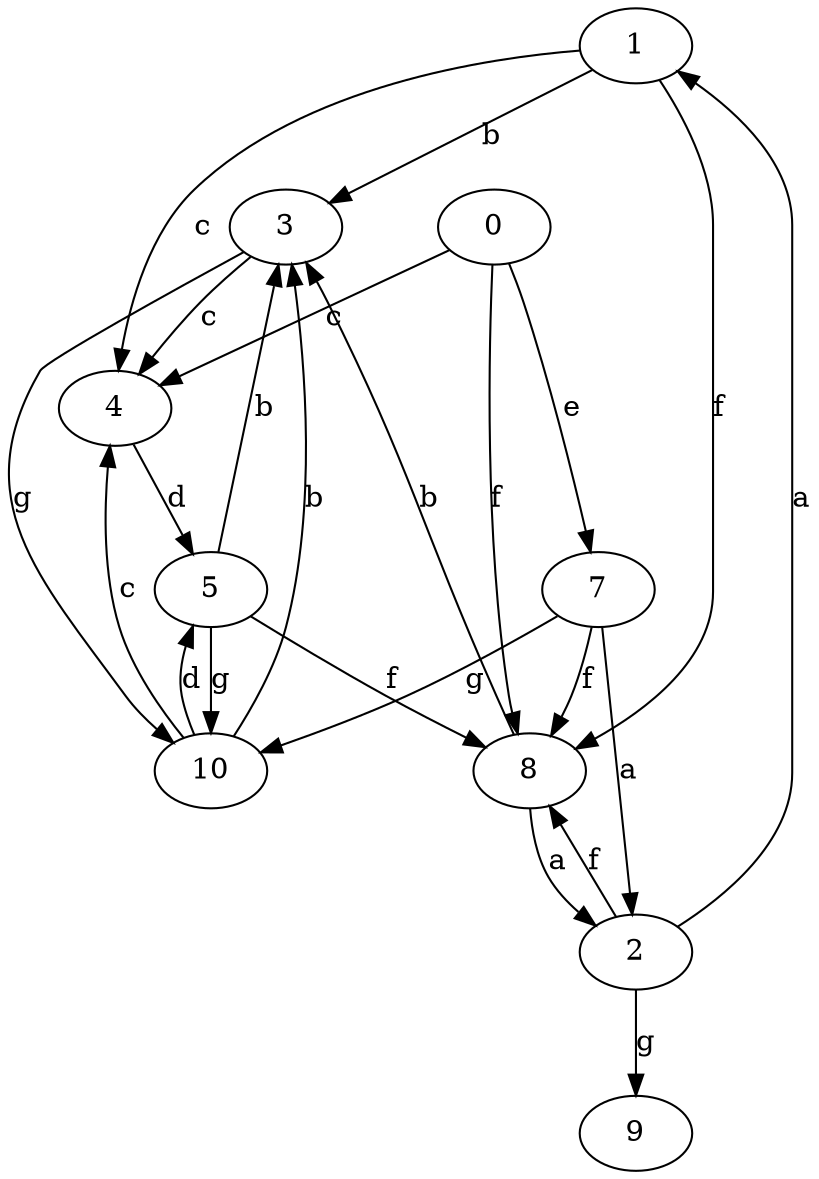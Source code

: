 strict digraph  {
1;
2;
3;
4;
5;
0;
7;
8;
9;
10;
1 -> 3  [label=b];
1 -> 4  [label=c];
1 -> 8  [label=f];
2 -> 1  [label=a];
2 -> 8  [label=f];
2 -> 9  [label=g];
3 -> 4  [label=c];
3 -> 10  [label=g];
4 -> 5  [label=d];
5 -> 3  [label=b];
5 -> 8  [label=f];
5 -> 10  [label=g];
0 -> 4  [label=c];
0 -> 7  [label=e];
0 -> 8  [label=f];
7 -> 2  [label=a];
7 -> 8  [label=f];
7 -> 10  [label=g];
8 -> 2  [label=a];
8 -> 3  [label=b];
10 -> 3  [label=b];
10 -> 4  [label=c];
10 -> 5  [label=d];
}
